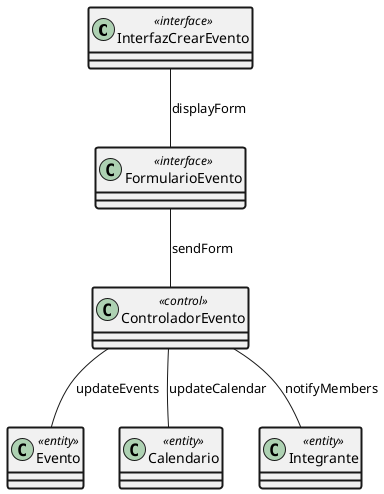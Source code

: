 @startuml diagramaUC5
skinparam ClassAttributeIconSize 0
skinparam ClassBorderThickness 2

class "InterfazCrearEvento" <<interface>>
class "FormularioEvento" <<interface>>
class "ControladorEvento" <<control>>
class "Evento" <<entity>>
class "Calendario" <<entity>>
class "Integrante" <<entity>>

InterfazCrearEvento -- FormularioEvento : displayForm
FormularioEvento -- ControladorEvento : sendForm
ControladorEvento -- Evento : updateEvents
ControladorEvento -- Calendario : updateCalendar
ControladorEvento -- Integrante : notifyMembers
@enduml